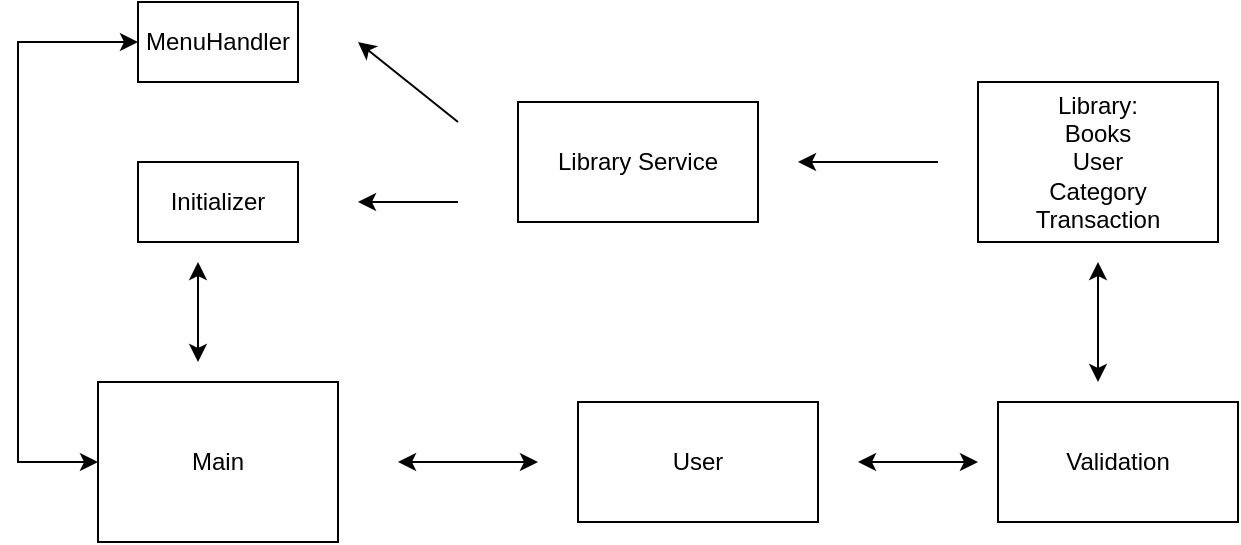 <mxfile version="22.1.22" type="embed">
  <diagram name="Page-1" id="1VoL96C3RU9gcjGg2ro1">
    <mxGraphModel dx="564" dy="440" grid="1" gridSize="10" guides="1" tooltips="1" connect="1" arrows="1" fold="1" page="1" pageScale="1" pageWidth="850" pageHeight="1100" math="0" shadow="0">
      <root>
        <mxCell id="0" />
        <mxCell id="1" parent="0" />
        <mxCell id="H6YG4sj5rRqC9AfKjrjt-1" value="Validation" style="rounded=0;whiteSpace=wrap;html=1;" parent="1" vertex="1">
          <mxGeometry x="700" y="560" width="120" height="60" as="geometry" />
        </mxCell>
        <mxCell id="H6YG4sj5rRqC9AfKjrjt-2" value="Library Service" style="rounded=0;whiteSpace=wrap;html=1;" parent="1" vertex="1">
          <mxGeometry x="460" y="410" width="120" height="60" as="geometry" />
        </mxCell>
        <mxCell id="H6YG4sj5rRqC9AfKjrjt-3" value="Library:&lt;br&gt;Books&lt;br&gt;User&lt;br&gt;Category&lt;br&gt;Transaction" style="rounded=0;whiteSpace=wrap;html=1;" parent="1" vertex="1">
          <mxGeometry x="690" y="400" width="120" height="80" as="geometry" />
        </mxCell>
        <mxCell id="H6YG4sj5rRqC9AfKjrjt-4" value="User" style="rounded=0;whiteSpace=wrap;html=1;" parent="1" vertex="1">
          <mxGeometry x="490" y="560" width="120" height="60" as="geometry" />
        </mxCell>
        <mxCell id="H6YG4sj5rRqC9AfKjrjt-5" value="Main" style="rounded=0;whiteSpace=wrap;html=1;" parent="1" vertex="1">
          <mxGeometry x="250" y="550" width="120" height="80" as="geometry" />
        </mxCell>
        <mxCell id="H6YG4sj5rRqC9AfKjrjt-10" value="Initializer" style="rounded=0;whiteSpace=wrap;html=1;" parent="1" vertex="1">
          <mxGeometry x="270" y="440" width="80" height="40" as="geometry" />
        </mxCell>
        <mxCell id="H6YG4sj5rRqC9AfKjrjt-11" value="MenuHandler" style="rounded=0;whiteSpace=wrap;html=1;" parent="1" vertex="1">
          <mxGeometry x="270" y="360" width="80" height="40" as="geometry" />
        </mxCell>
        <mxCell id="H6YG4sj5rRqC9AfKjrjt-20" value="" style="endArrow=classic;html=1;rounded=0;" parent="1" edge="1">
          <mxGeometry width="50" height="50" relative="1" as="geometry">
            <mxPoint x="670" y="440" as="sourcePoint" />
            <mxPoint x="600" y="440" as="targetPoint" />
          </mxGeometry>
        </mxCell>
        <mxCell id="H6YG4sj5rRqC9AfKjrjt-21" value="" style="endArrow=classic;html=1;rounded=0;" parent="1" edge="1">
          <mxGeometry width="50" height="50" relative="1" as="geometry">
            <mxPoint x="430" y="420" as="sourcePoint" />
            <mxPoint x="380" y="380" as="targetPoint" />
          </mxGeometry>
        </mxCell>
        <mxCell id="H6YG4sj5rRqC9AfKjrjt-22" value="" style="endArrow=classic;html=1;rounded=0;" parent="1" edge="1">
          <mxGeometry width="50" height="50" relative="1" as="geometry">
            <mxPoint x="430" y="460" as="sourcePoint" />
            <mxPoint x="380" y="460" as="targetPoint" />
            <Array as="points">
              <mxPoint x="410" y="460" />
            </Array>
          </mxGeometry>
        </mxCell>
        <mxCell id="H6YG4sj5rRqC9AfKjrjt-24" value="" style="endArrow=classic;startArrow=classic;html=1;rounded=0;" parent="1" edge="1">
          <mxGeometry width="50" height="50" relative="1" as="geometry">
            <mxPoint x="750" y="550" as="sourcePoint" />
            <mxPoint x="750" y="490" as="targetPoint" />
          </mxGeometry>
        </mxCell>
        <mxCell id="H6YG4sj5rRqC9AfKjrjt-25" value="" style="endArrow=classic;startArrow=classic;html=1;rounded=0;" parent="1" edge="1">
          <mxGeometry width="50" height="50" relative="1" as="geometry">
            <mxPoint x="630" y="590" as="sourcePoint" />
            <mxPoint x="690" y="590" as="targetPoint" />
          </mxGeometry>
        </mxCell>
        <mxCell id="H6YG4sj5rRqC9AfKjrjt-26" value="" style="endArrow=classic;startArrow=classic;html=1;rounded=0;" parent="1" edge="1">
          <mxGeometry width="50" height="50" relative="1" as="geometry">
            <mxPoint x="400" y="590" as="sourcePoint" />
            <mxPoint x="470" y="590" as="targetPoint" />
          </mxGeometry>
        </mxCell>
        <mxCell id="H6YG4sj5rRqC9AfKjrjt-27" value="" style="endArrow=classic;startArrow=classic;html=1;rounded=0;entryX=0;entryY=0.5;entryDx=0;entryDy=0;exitX=0;exitY=0.5;exitDx=0;exitDy=0;" parent="1" source="H6YG4sj5rRqC9AfKjrjt-5" target="H6YG4sj5rRqC9AfKjrjt-11" edge="1">
          <mxGeometry width="50" height="50" relative="1" as="geometry">
            <mxPoint x="220" y="440" as="sourcePoint" />
            <mxPoint x="220" y="380" as="targetPoint" />
            <Array as="points">
              <mxPoint x="210" y="590" />
              <mxPoint x="210" y="480" />
              <mxPoint x="210" y="380" />
            </Array>
          </mxGeometry>
        </mxCell>
        <mxCell id="H6YG4sj5rRqC9AfKjrjt-28" value="" style="endArrow=classic;startArrow=classic;html=1;rounded=0;" parent="1" edge="1">
          <mxGeometry width="50" height="50" relative="1" as="geometry">
            <mxPoint x="300" y="540" as="sourcePoint" />
            <mxPoint x="300" y="490" as="targetPoint" />
          </mxGeometry>
        </mxCell>
      </root>
    </mxGraphModel>
  </diagram>
</mxfile>
